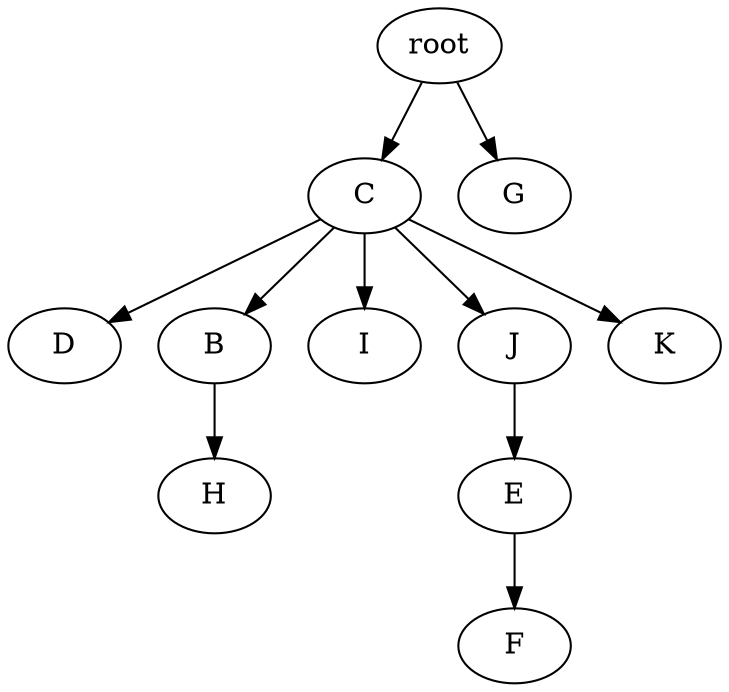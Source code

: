 strict digraph G {
	graph [name=G];
	0	 [label=root];
	2	 [label=C];
	0 -> 2;
	1	 [label=G];
	0 -> 1;
	12	 [label=F];
	9	 [label=D];
	2 -> 9;
	3	 [label=B];
	2 -> 3;
	7	 [label=I];
	2 -> 7;
	5	 [label=J];
	2 -> 5;
	8	 [label=K];
	2 -> 8;
	10	 [label=E];
	10 -> 12;
	6	 [label=H];
	3 -> 6;
	5 -> 10;
}

